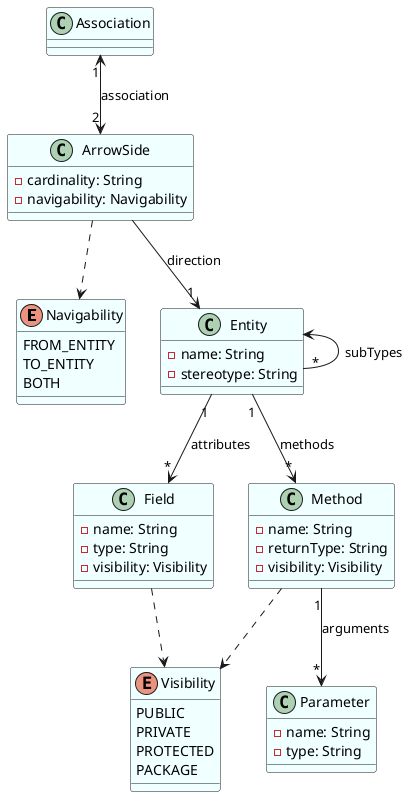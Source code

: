 @startuml BELIN_BABILLON_planUML

skinparam class {
    BackgroundColor Azure
}

enum Navigability {
    FROM_ENTITY
    TO_ENTITY
    BOTH
}

enum Visibility {
    PUBLIC
    PRIVATE
    PROTECTED
    PACKAGE
}

class Association

class ArrowSide {
    -cardinality: String
    -navigability: Navigability
}

class Entity {
    -name: String
    -stereotype: String
}

class Field {
    -name: String
    -type: String
    -visibility: Visibility
}

class Method {
    -name: String
    -returnType: String
    -visibility: Visibility
}

class Parameter {
    -name: String
    -type: String
}

Association "1" <--> "2" ArrowSide: association
ArrowSide --> "1" Entity: direction
ArrowSide ..> Navigability
Entity <-- "*" Entity: subTypes
Entity "1" --> "*" Field: attributes
Entity "1" --> "*" Method: methods
Method "1" --> "*" Parameter: arguments
Method ..> Visibility
Field ..> Visibility

@enduml
